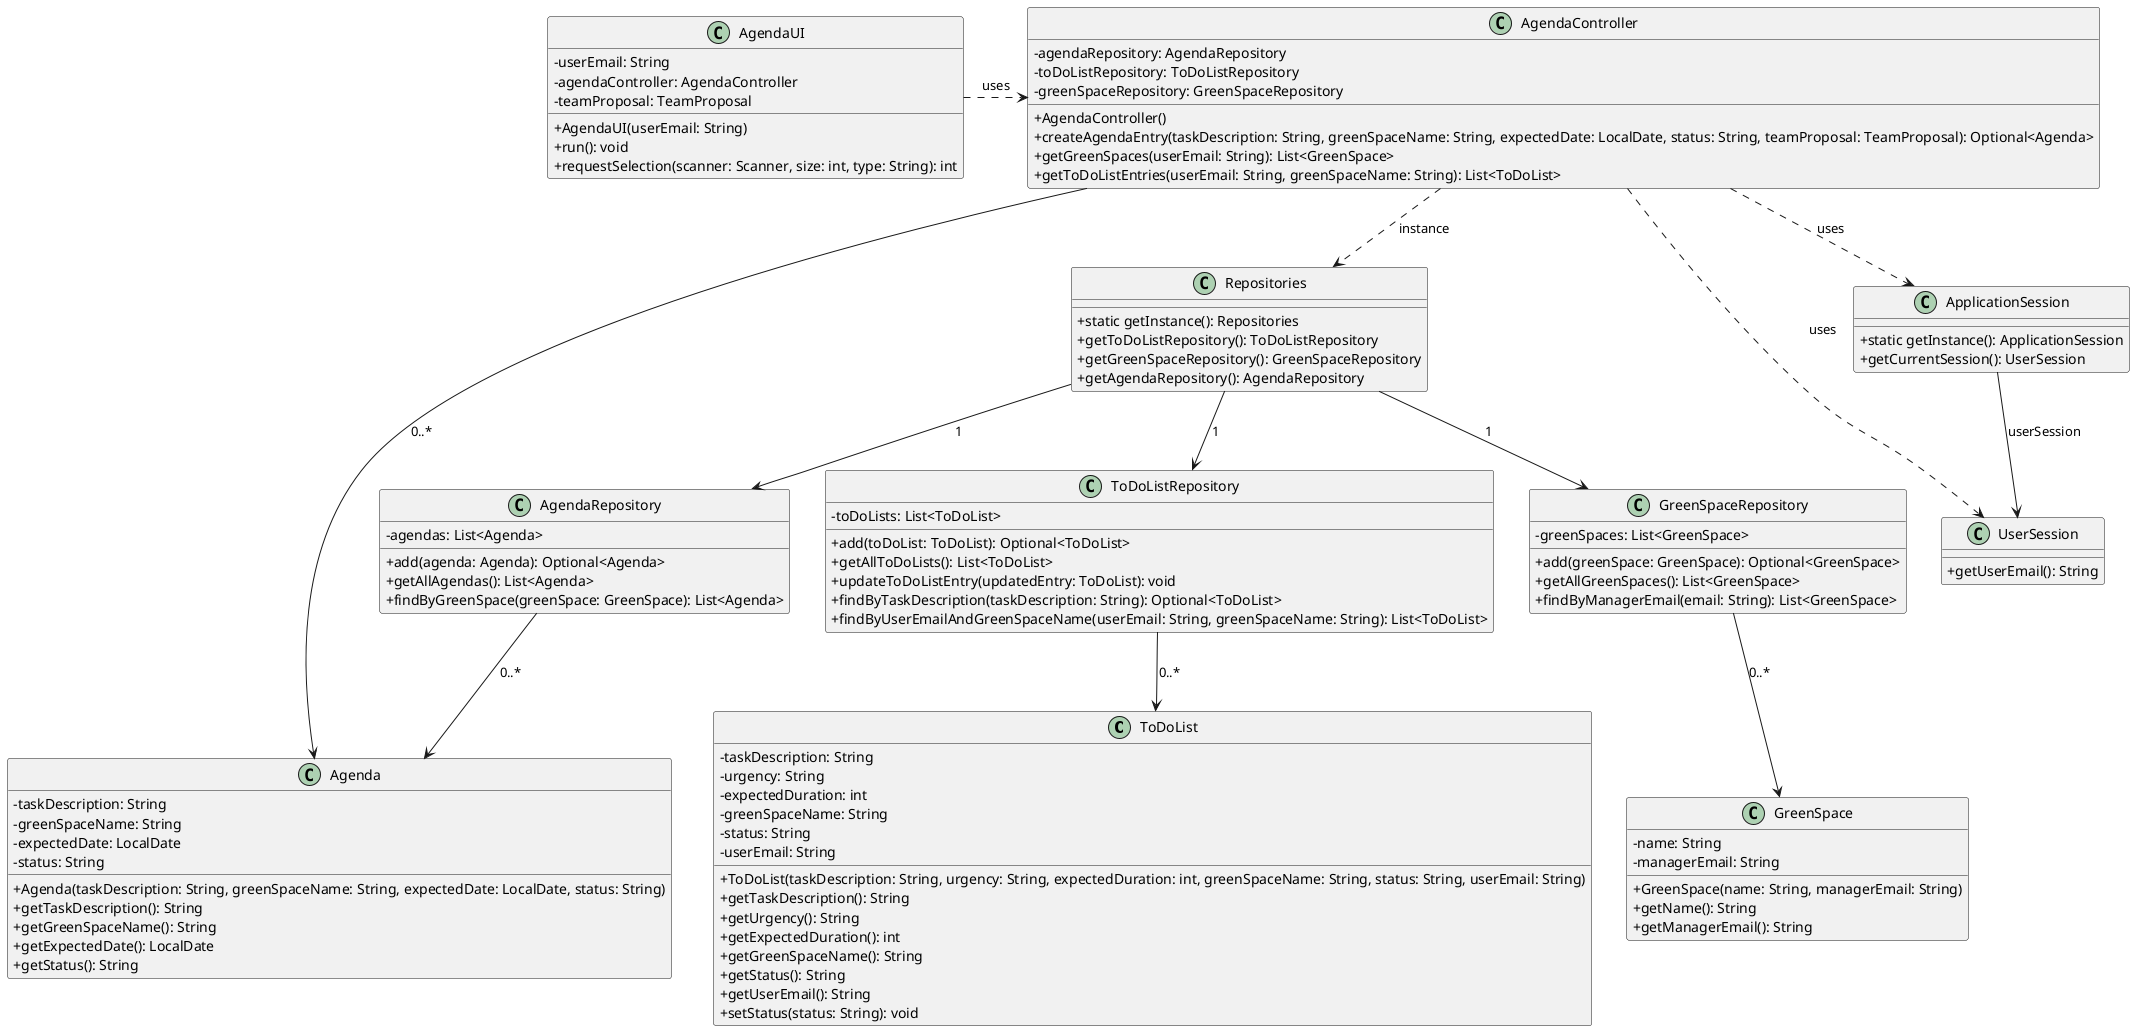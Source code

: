 @startuml

skinparam packageStyle rectangle
skinparam shadowing false
skinparam linetype polyline
skinparam linetype orto
skinparam classAttributeIconSize 0

class ToDoList {
    - taskDescription: String
    - urgency: String
    - expectedDuration: int
    - greenSpaceName: String
    - status: String
    - userEmail: String

    + ToDoList(taskDescription: String, urgency: String, expectedDuration: int, greenSpaceName: String, status: String, userEmail: String)
    + getTaskDescription(): String
    + getUrgency(): String
    + getExpectedDuration(): int
    + getGreenSpaceName(): String
    + getStatus(): String
    + getUserEmail(): String
    + setStatus(status: String): void
}

class ToDoListRepository {
    - toDoLists: List<ToDoList>

    + add(toDoList: ToDoList): Optional<ToDoList>
    + getAllToDoLists(): List<ToDoList>
    + updateToDoListEntry(updatedEntry: ToDoList): void
    + findByTaskDescription(taskDescription: String): Optional<ToDoList>
    + findByUserEmailAndGreenSpaceName(userEmail: String, greenSpaceName: String): List<ToDoList>
}

class GreenSpace {
    - name: String
    - managerEmail: String

    + GreenSpace(name: String, managerEmail: String)
    + getName(): String
    + getManagerEmail(): String
}

class GreenSpaceRepository {
    - greenSpaces: List<GreenSpace>

    + add(greenSpace: GreenSpace): Optional<GreenSpace>
    + getAllGreenSpaces(): List<GreenSpace>
    + findByManagerEmail(email: String): List<GreenSpace>
}

class Agenda {
    - taskDescription: String
    - greenSpaceName: String
    - expectedDate: LocalDate
    - status: String

    + Agenda(taskDescription: String, greenSpaceName: String, expectedDate: LocalDate, status: String)
    + getTaskDescription(): String
    + getGreenSpaceName(): String
    + getExpectedDate(): LocalDate
    + getStatus(): String
}

class AgendaRepository {
    - agendas: List<Agenda>

    + add(agenda: Agenda): Optional<Agenda>
    + getAllAgendas(): List<Agenda>
    + findByGreenSpace(greenSpace: GreenSpace): List<Agenda>
}

class AgendaController {
    - agendaRepository: AgendaRepository
    - toDoListRepository: ToDoListRepository
    - greenSpaceRepository: GreenSpaceRepository

    + AgendaController()
    + createAgendaEntry(taskDescription: String, greenSpaceName: String, expectedDate: LocalDate, status: String, teamProposal: TeamProposal): Optional<Agenda>
    + getGreenSpaces(userEmail: String): List<GreenSpace>
    + getToDoListEntries(userEmail: String, greenSpaceName: String): List<ToDoList>
}

class AgendaUI {
    - userEmail: String
    - agendaController: AgendaController
    - teamProposal: TeamProposal

    + AgendaUI(userEmail: String)
    + run(): void
    + requestSelection(scanner: Scanner, size: int, type: String): int
}

class ApplicationSession {
    + static getInstance(): ApplicationSession
    + getCurrentSession(): UserSession
}

class UserSession {
    + getUserEmail(): String
}

class Repositories {
    + static getInstance(): Repositories
    + getToDoListRepository(): ToDoListRepository
    + getGreenSpaceRepository(): GreenSpaceRepository
    + getAgendaRepository(): AgendaRepository
}

ApplicationSession --> UserSession : userSession
AgendaController ..> ApplicationSession : uses
AgendaController ..> UserSession : uses
AgendaController ..> Repositories : instance
AgendaUI .> AgendaController : uses
AgendaController --> Agenda : 0..*

ToDoListRepository --> ToDoList : 0..*
GreenSpaceRepository --> GreenSpace : 0..*
AgendaRepository --> Agenda : 0..*
Repositories --> ToDoListRepository : 1
Repositories --> GreenSpaceRepository : 1
Repositories --> AgendaRepository : 1

@enduml
